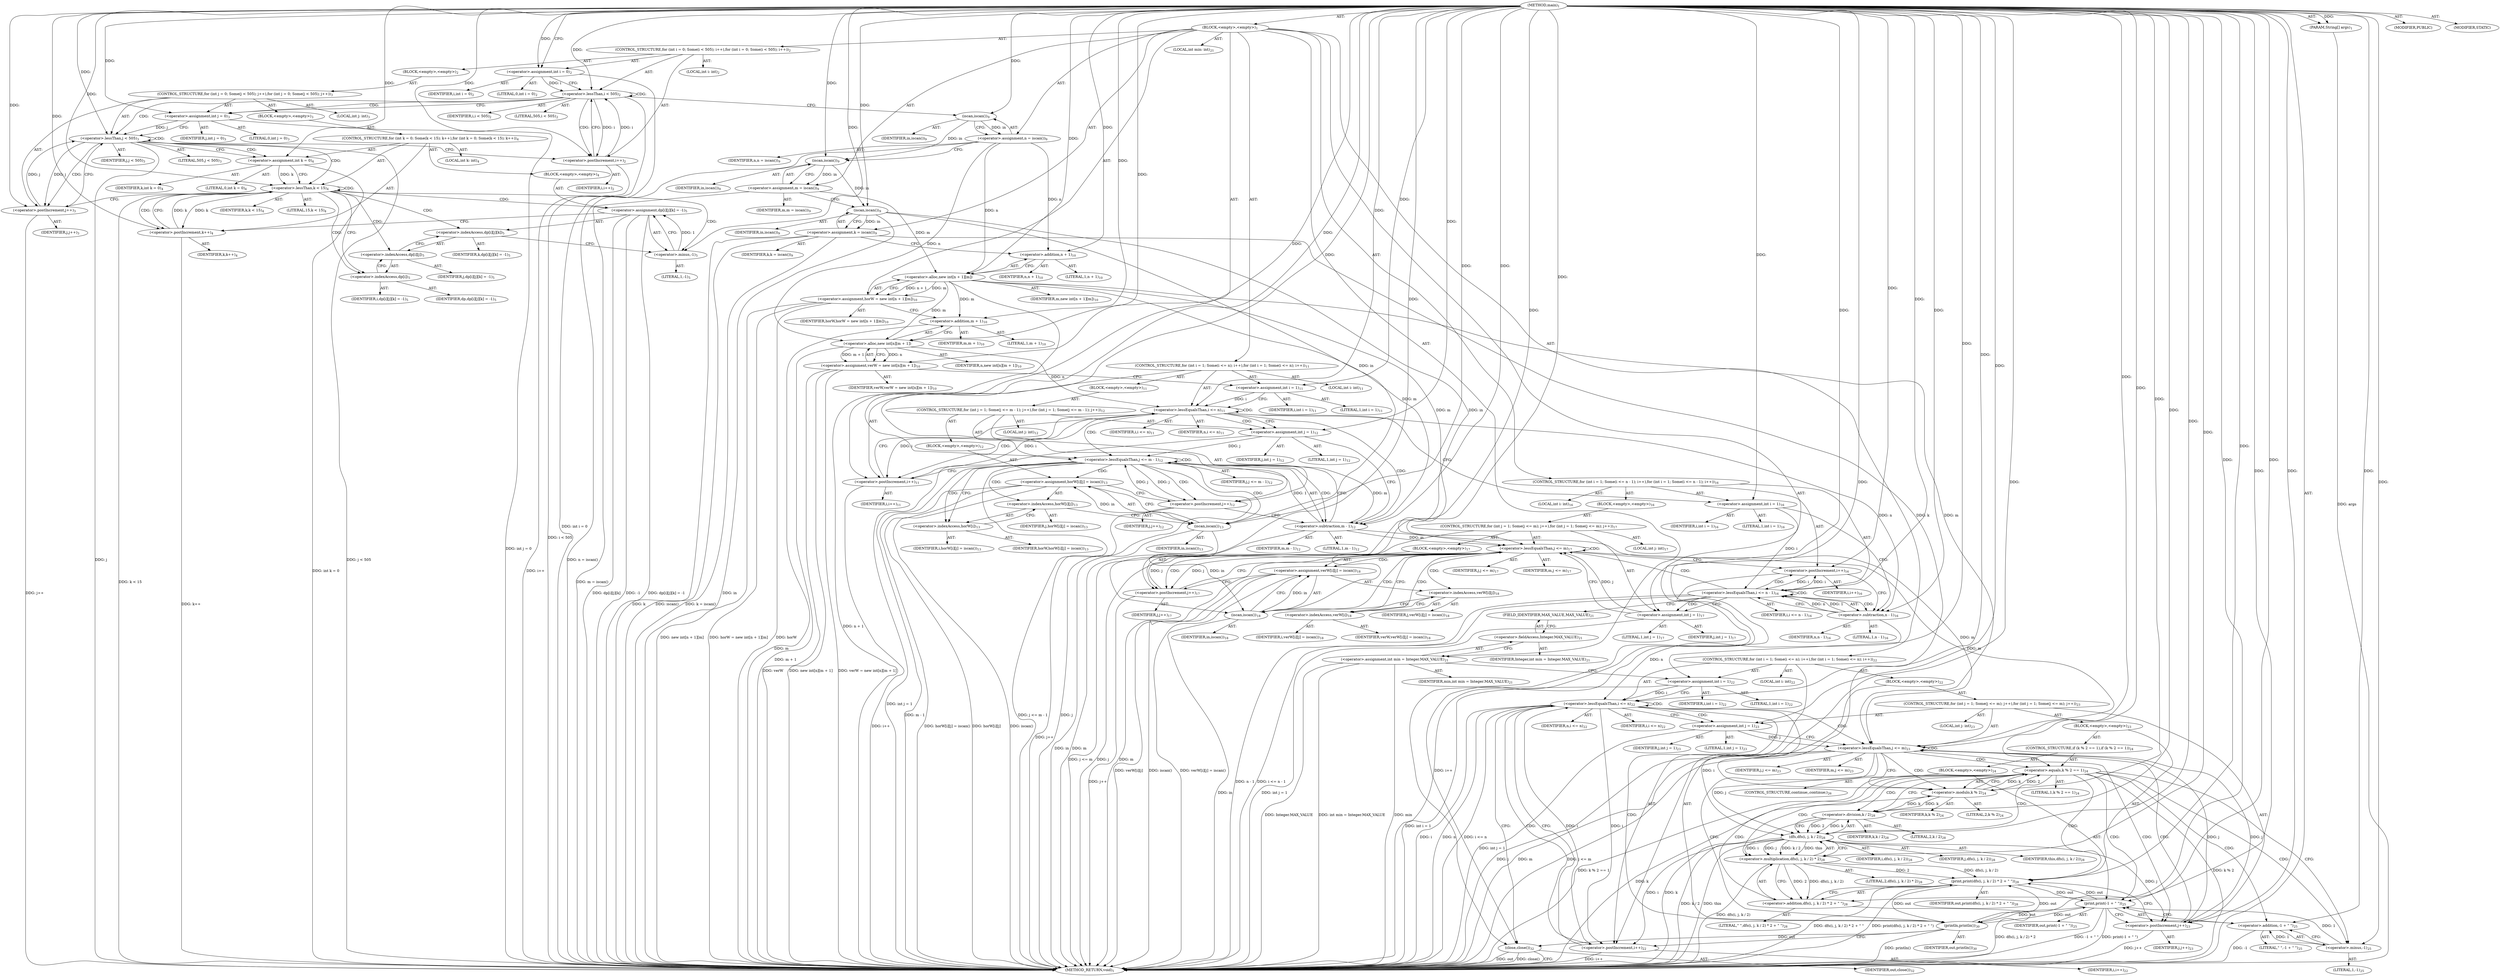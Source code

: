 digraph "main" {  
"17" [label = <(METHOD,main)<SUB>1</SUB>> ]
"18" [label = <(PARAM,String[] args)<SUB>1</SUB>> ]
"19" [label = <(BLOCK,&lt;empty&gt;,&lt;empty&gt;)<SUB>1</SUB>> ]
"20" [label = <(CONTROL_STRUCTURE,for (int i = 0; Some(i &lt; 505); i++),for (int i = 0; Some(i &lt; 505); i++))<SUB>2</SUB>> ]
"21" [label = <(LOCAL,int i: int)<SUB>2</SUB>> ]
"22" [label = <(&lt;operator&gt;.assignment,int i = 0)<SUB>2</SUB>> ]
"23" [label = <(IDENTIFIER,i,int i = 0)<SUB>2</SUB>> ]
"24" [label = <(LITERAL,0,int i = 0)<SUB>2</SUB>> ]
"25" [label = <(&lt;operator&gt;.lessThan,i &lt; 505)<SUB>2</SUB>> ]
"26" [label = <(IDENTIFIER,i,i &lt; 505)<SUB>2</SUB>> ]
"27" [label = <(LITERAL,505,i &lt; 505)<SUB>2</SUB>> ]
"28" [label = <(&lt;operator&gt;.postIncrement,i++)<SUB>2</SUB>> ]
"29" [label = <(IDENTIFIER,i,i++)<SUB>2</SUB>> ]
"30" [label = <(BLOCK,&lt;empty&gt;,&lt;empty&gt;)<SUB>2</SUB>> ]
"31" [label = <(CONTROL_STRUCTURE,for (int j = 0; Some(j &lt; 505); j++),for (int j = 0; Some(j &lt; 505); j++))<SUB>3</SUB>> ]
"32" [label = <(LOCAL,int j: int)<SUB>3</SUB>> ]
"33" [label = <(&lt;operator&gt;.assignment,int j = 0)<SUB>3</SUB>> ]
"34" [label = <(IDENTIFIER,j,int j = 0)<SUB>3</SUB>> ]
"35" [label = <(LITERAL,0,int j = 0)<SUB>3</SUB>> ]
"36" [label = <(&lt;operator&gt;.lessThan,j &lt; 505)<SUB>3</SUB>> ]
"37" [label = <(IDENTIFIER,j,j &lt; 505)<SUB>3</SUB>> ]
"38" [label = <(LITERAL,505,j &lt; 505)<SUB>3</SUB>> ]
"39" [label = <(&lt;operator&gt;.postIncrement,j++)<SUB>3</SUB>> ]
"40" [label = <(IDENTIFIER,j,j++)<SUB>3</SUB>> ]
"41" [label = <(BLOCK,&lt;empty&gt;,&lt;empty&gt;)<SUB>3</SUB>> ]
"42" [label = <(CONTROL_STRUCTURE,for (int k = 0; Some(k &lt; 15); k++),for (int k = 0; Some(k &lt; 15); k++))<SUB>4</SUB>> ]
"43" [label = <(LOCAL,int k: int)<SUB>4</SUB>> ]
"44" [label = <(&lt;operator&gt;.assignment,int k = 0)<SUB>4</SUB>> ]
"45" [label = <(IDENTIFIER,k,int k = 0)<SUB>4</SUB>> ]
"46" [label = <(LITERAL,0,int k = 0)<SUB>4</SUB>> ]
"47" [label = <(&lt;operator&gt;.lessThan,k &lt; 15)<SUB>4</SUB>> ]
"48" [label = <(IDENTIFIER,k,k &lt; 15)<SUB>4</SUB>> ]
"49" [label = <(LITERAL,15,k &lt; 15)<SUB>4</SUB>> ]
"50" [label = <(&lt;operator&gt;.postIncrement,k++)<SUB>4</SUB>> ]
"51" [label = <(IDENTIFIER,k,k++)<SUB>4</SUB>> ]
"52" [label = <(BLOCK,&lt;empty&gt;,&lt;empty&gt;)<SUB>4</SUB>> ]
"53" [label = <(&lt;operator&gt;.assignment,dp[i][j][k] = -1)<SUB>5</SUB>> ]
"54" [label = <(&lt;operator&gt;.indexAccess,dp[i][j][k])<SUB>5</SUB>> ]
"55" [label = <(&lt;operator&gt;.indexAccess,dp[i][j])<SUB>5</SUB>> ]
"56" [label = <(&lt;operator&gt;.indexAccess,dp[i])<SUB>5</SUB>> ]
"57" [label = <(IDENTIFIER,dp,dp[i][j][k] = -1)<SUB>5</SUB>> ]
"58" [label = <(IDENTIFIER,i,dp[i][j][k] = -1)<SUB>5</SUB>> ]
"59" [label = <(IDENTIFIER,j,dp[i][j][k] = -1)<SUB>5</SUB>> ]
"60" [label = <(IDENTIFIER,k,dp[i][j][k] = -1)<SUB>5</SUB>> ]
"61" [label = <(&lt;operator&gt;.minus,-1)<SUB>5</SUB>> ]
"62" [label = <(LITERAL,1,-1)<SUB>5</SUB>> ]
"63" [label = <(&lt;operator&gt;.assignment,n = iscan())<SUB>9</SUB>> ]
"64" [label = <(IDENTIFIER,n,n = iscan())<SUB>9</SUB>> ]
"65" [label = <(iscan,iscan())<SUB>9</SUB>> ]
"66" [label = <(IDENTIFIER,in,iscan())<SUB>9</SUB>> ]
"67" [label = <(&lt;operator&gt;.assignment,m = iscan())<SUB>9</SUB>> ]
"68" [label = <(IDENTIFIER,m,m = iscan())<SUB>9</SUB>> ]
"69" [label = <(iscan,iscan())<SUB>9</SUB>> ]
"70" [label = <(IDENTIFIER,in,iscan())<SUB>9</SUB>> ]
"71" [label = <(&lt;operator&gt;.assignment,k = iscan())<SUB>9</SUB>> ]
"72" [label = <(IDENTIFIER,k,k = iscan())<SUB>9</SUB>> ]
"73" [label = <(iscan,iscan())<SUB>9</SUB>> ]
"74" [label = <(IDENTIFIER,in,iscan())<SUB>9</SUB>> ]
"75" [label = <(&lt;operator&gt;.assignment,horW = new int[n + 1][m])<SUB>10</SUB>> ]
"76" [label = <(IDENTIFIER,horW,horW = new int[n + 1][m])<SUB>10</SUB>> ]
"77" [label = <(&lt;operator&gt;.alloc,new int[n + 1][m])> ]
"78" [label = <(&lt;operator&gt;.addition,n + 1)<SUB>10</SUB>> ]
"79" [label = <(IDENTIFIER,n,n + 1)<SUB>10</SUB>> ]
"80" [label = <(LITERAL,1,n + 1)<SUB>10</SUB>> ]
"81" [label = <(IDENTIFIER,m,new int[n + 1][m])<SUB>10</SUB>> ]
"82" [label = <(&lt;operator&gt;.assignment,verW = new int[n][m + 1])<SUB>10</SUB>> ]
"83" [label = <(IDENTIFIER,verW,verW = new int[n][m + 1])<SUB>10</SUB>> ]
"84" [label = <(&lt;operator&gt;.alloc,new int[n][m + 1])> ]
"85" [label = <(IDENTIFIER,n,new int[n][m + 1])<SUB>10</SUB>> ]
"86" [label = <(&lt;operator&gt;.addition,m + 1)<SUB>10</SUB>> ]
"87" [label = <(IDENTIFIER,m,m + 1)<SUB>10</SUB>> ]
"88" [label = <(LITERAL,1,m + 1)<SUB>10</SUB>> ]
"89" [label = <(CONTROL_STRUCTURE,for (int i = 1; Some(i &lt;= n); i++),for (int i = 1; Some(i &lt;= n); i++))<SUB>11</SUB>> ]
"90" [label = <(LOCAL,int i: int)<SUB>11</SUB>> ]
"91" [label = <(&lt;operator&gt;.assignment,int i = 1)<SUB>11</SUB>> ]
"92" [label = <(IDENTIFIER,i,int i = 1)<SUB>11</SUB>> ]
"93" [label = <(LITERAL,1,int i = 1)<SUB>11</SUB>> ]
"94" [label = <(&lt;operator&gt;.lessEqualsThan,i &lt;= n)<SUB>11</SUB>> ]
"95" [label = <(IDENTIFIER,i,i &lt;= n)<SUB>11</SUB>> ]
"96" [label = <(IDENTIFIER,n,i &lt;= n)<SUB>11</SUB>> ]
"97" [label = <(&lt;operator&gt;.postIncrement,i++)<SUB>11</SUB>> ]
"98" [label = <(IDENTIFIER,i,i++)<SUB>11</SUB>> ]
"99" [label = <(BLOCK,&lt;empty&gt;,&lt;empty&gt;)<SUB>11</SUB>> ]
"100" [label = <(CONTROL_STRUCTURE,for (int j = 1; Some(j &lt;= m - 1); j++),for (int j = 1; Some(j &lt;= m - 1); j++))<SUB>12</SUB>> ]
"101" [label = <(LOCAL,int j: int)<SUB>12</SUB>> ]
"102" [label = <(&lt;operator&gt;.assignment,int j = 1)<SUB>12</SUB>> ]
"103" [label = <(IDENTIFIER,j,int j = 1)<SUB>12</SUB>> ]
"104" [label = <(LITERAL,1,int j = 1)<SUB>12</SUB>> ]
"105" [label = <(&lt;operator&gt;.lessEqualsThan,j &lt;= m - 1)<SUB>12</SUB>> ]
"106" [label = <(IDENTIFIER,j,j &lt;= m - 1)<SUB>12</SUB>> ]
"107" [label = <(&lt;operator&gt;.subtraction,m - 1)<SUB>12</SUB>> ]
"108" [label = <(IDENTIFIER,m,m - 1)<SUB>12</SUB>> ]
"109" [label = <(LITERAL,1,m - 1)<SUB>12</SUB>> ]
"110" [label = <(&lt;operator&gt;.postIncrement,j++)<SUB>12</SUB>> ]
"111" [label = <(IDENTIFIER,j,j++)<SUB>12</SUB>> ]
"112" [label = <(BLOCK,&lt;empty&gt;,&lt;empty&gt;)<SUB>12</SUB>> ]
"113" [label = <(&lt;operator&gt;.assignment,horW[i][j] = iscan())<SUB>13</SUB>> ]
"114" [label = <(&lt;operator&gt;.indexAccess,horW[i][j])<SUB>13</SUB>> ]
"115" [label = <(&lt;operator&gt;.indexAccess,horW[i])<SUB>13</SUB>> ]
"116" [label = <(IDENTIFIER,horW,horW[i][j] = iscan())<SUB>13</SUB>> ]
"117" [label = <(IDENTIFIER,i,horW[i][j] = iscan())<SUB>13</SUB>> ]
"118" [label = <(IDENTIFIER,j,horW[i][j] = iscan())<SUB>13</SUB>> ]
"119" [label = <(iscan,iscan())<SUB>13</SUB>> ]
"120" [label = <(IDENTIFIER,in,iscan())<SUB>13</SUB>> ]
"121" [label = <(CONTROL_STRUCTURE,for (int i = 1; Some(i &lt;= n - 1); i++),for (int i = 1; Some(i &lt;= n - 1); i++))<SUB>16</SUB>> ]
"122" [label = <(LOCAL,int i: int)<SUB>16</SUB>> ]
"123" [label = <(&lt;operator&gt;.assignment,int i = 1)<SUB>16</SUB>> ]
"124" [label = <(IDENTIFIER,i,int i = 1)<SUB>16</SUB>> ]
"125" [label = <(LITERAL,1,int i = 1)<SUB>16</SUB>> ]
"126" [label = <(&lt;operator&gt;.lessEqualsThan,i &lt;= n - 1)<SUB>16</SUB>> ]
"127" [label = <(IDENTIFIER,i,i &lt;= n - 1)<SUB>16</SUB>> ]
"128" [label = <(&lt;operator&gt;.subtraction,n - 1)<SUB>16</SUB>> ]
"129" [label = <(IDENTIFIER,n,n - 1)<SUB>16</SUB>> ]
"130" [label = <(LITERAL,1,n - 1)<SUB>16</SUB>> ]
"131" [label = <(&lt;operator&gt;.postIncrement,i++)<SUB>16</SUB>> ]
"132" [label = <(IDENTIFIER,i,i++)<SUB>16</SUB>> ]
"133" [label = <(BLOCK,&lt;empty&gt;,&lt;empty&gt;)<SUB>16</SUB>> ]
"134" [label = <(CONTROL_STRUCTURE,for (int j = 1; Some(j &lt;= m); j++),for (int j = 1; Some(j &lt;= m); j++))<SUB>17</SUB>> ]
"135" [label = <(LOCAL,int j: int)<SUB>17</SUB>> ]
"136" [label = <(&lt;operator&gt;.assignment,int j = 1)<SUB>17</SUB>> ]
"137" [label = <(IDENTIFIER,j,int j = 1)<SUB>17</SUB>> ]
"138" [label = <(LITERAL,1,int j = 1)<SUB>17</SUB>> ]
"139" [label = <(&lt;operator&gt;.lessEqualsThan,j &lt;= m)<SUB>17</SUB>> ]
"140" [label = <(IDENTIFIER,j,j &lt;= m)<SUB>17</SUB>> ]
"141" [label = <(IDENTIFIER,m,j &lt;= m)<SUB>17</SUB>> ]
"142" [label = <(&lt;operator&gt;.postIncrement,j++)<SUB>17</SUB>> ]
"143" [label = <(IDENTIFIER,j,j++)<SUB>17</SUB>> ]
"144" [label = <(BLOCK,&lt;empty&gt;,&lt;empty&gt;)<SUB>17</SUB>> ]
"145" [label = <(&lt;operator&gt;.assignment,verW[i][j] = iscan())<SUB>18</SUB>> ]
"146" [label = <(&lt;operator&gt;.indexAccess,verW[i][j])<SUB>18</SUB>> ]
"147" [label = <(&lt;operator&gt;.indexAccess,verW[i])<SUB>18</SUB>> ]
"148" [label = <(IDENTIFIER,verW,verW[i][j] = iscan())<SUB>18</SUB>> ]
"149" [label = <(IDENTIFIER,i,verW[i][j] = iscan())<SUB>18</SUB>> ]
"150" [label = <(IDENTIFIER,j,verW[i][j] = iscan())<SUB>18</SUB>> ]
"151" [label = <(iscan,iscan())<SUB>18</SUB>> ]
"152" [label = <(IDENTIFIER,in,iscan())<SUB>18</SUB>> ]
"153" [label = <(LOCAL,int min: int)<SUB>21</SUB>> ]
"154" [label = <(&lt;operator&gt;.assignment,int min = Integer.MAX_VALUE)<SUB>21</SUB>> ]
"155" [label = <(IDENTIFIER,min,int min = Integer.MAX_VALUE)<SUB>21</SUB>> ]
"156" [label = <(&lt;operator&gt;.fieldAccess,Integer.MAX_VALUE)<SUB>21</SUB>> ]
"157" [label = <(IDENTIFIER,Integer,int min = Integer.MAX_VALUE)<SUB>21</SUB>> ]
"158" [label = <(FIELD_IDENTIFIER,MAX_VALUE,MAX_VALUE)<SUB>21</SUB>> ]
"159" [label = <(CONTROL_STRUCTURE,for (int i = 1; Some(i &lt;= n); i++),for (int i = 1; Some(i &lt;= n); i++))<SUB>22</SUB>> ]
"160" [label = <(LOCAL,int i: int)<SUB>22</SUB>> ]
"161" [label = <(&lt;operator&gt;.assignment,int i = 1)<SUB>22</SUB>> ]
"162" [label = <(IDENTIFIER,i,int i = 1)<SUB>22</SUB>> ]
"163" [label = <(LITERAL,1,int i = 1)<SUB>22</SUB>> ]
"164" [label = <(&lt;operator&gt;.lessEqualsThan,i &lt;= n)<SUB>22</SUB>> ]
"165" [label = <(IDENTIFIER,i,i &lt;= n)<SUB>22</SUB>> ]
"166" [label = <(IDENTIFIER,n,i &lt;= n)<SUB>22</SUB>> ]
"167" [label = <(&lt;operator&gt;.postIncrement,i++)<SUB>22</SUB>> ]
"168" [label = <(IDENTIFIER,i,i++)<SUB>22</SUB>> ]
"169" [label = <(BLOCK,&lt;empty&gt;,&lt;empty&gt;)<SUB>22</SUB>> ]
"170" [label = <(CONTROL_STRUCTURE,for (int j = 1; Some(j &lt;= m); j++),for (int j = 1; Some(j &lt;= m); j++))<SUB>23</SUB>> ]
"171" [label = <(LOCAL,int j: int)<SUB>23</SUB>> ]
"172" [label = <(&lt;operator&gt;.assignment,int j = 1)<SUB>23</SUB>> ]
"173" [label = <(IDENTIFIER,j,int j = 1)<SUB>23</SUB>> ]
"174" [label = <(LITERAL,1,int j = 1)<SUB>23</SUB>> ]
"175" [label = <(&lt;operator&gt;.lessEqualsThan,j &lt;= m)<SUB>23</SUB>> ]
"176" [label = <(IDENTIFIER,j,j &lt;= m)<SUB>23</SUB>> ]
"177" [label = <(IDENTIFIER,m,j &lt;= m)<SUB>23</SUB>> ]
"178" [label = <(&lt;operator&gt;.postIncrement,j++)<SUB>23</SUB>> ]
"179" [label = <(IDENTIFIER,j,j++)<SUB>23</SUB>> ]
"180" [label = <(BLOCK,&lt;empty&gt;,&lt;empty&gt;)<SUB>23</SUB>> ]
"181" [label = <(CONTROL_STRUCTURE,if (k % 2 == 1),if (k % 2 == 1))<SUB>24</SUB>> ]
"182" [label = <(&lt;operator&gt;.equals,k % 2 == 1)<SUB>24</SUB>> ]
"183" [label = <(&lt;operator&gt;.modulo,k % 2)<SUB>24</SUB>> ]
"184" [label = <(IDENTIFIER,k,k % 2)<SUB>24</SUB>> ]
"185" [label = <(LITERAL,2,k % 2)<SUB>24</SUB>> ]
"186" [label = <(LITERAL,1,k % 2 == 1)<SUB>24</SUB>> ]
"187" [label = <(BLOCK,&lt;empty&gt;,&lt;empty&gt;)<SUB>24</SUB>> ]
"188" [label = <(print,print(-1 + &quot; &quot;))<SUB>25</SUB>> ]
"189" [label = <(IDENTIFIER,out,print(-1 + &quot; &quot;))<SUB>25</SUB>> ]
"190" [label = <(&lt;operator&gt;.addition,-1 + &quot; &quot;)<SUB>25</SUB>> ]
"191" [label = <(&lt;operator&gt;.minus,-1)<SUB>25</SUB>> ]
"192" [label = <(LITERAL,1,-1)<SUB>25</SUB>> ]
"193" [label = <(LITERAL,&quot; &quot;,-1 + &quot; &quot;)<SUB>25</SUB>> ]
"194" [label = <(CONTROL_STRUCTURE,continue;,continue;)<SUB>26</SUB>> ]
"195" [label = <(print,print(dfs(i, j, k / 2) * 2 + &quot; &quot;))<SUB>28</SUB>> ]
"196" [label = <(IDENTIFIER,out,print(dfs(i, j, k / 2) * 2 + &quot; &quot;))<SUB>28</SUB>> ]
"197" [label = <(&lt;operator&gt;.addition,dfs(i, j, k / 2) * 2 + &quot; &quot;)<SUB>28</SUB>> ]
"198" [label = <(&lt;operator&gt;.multiplication,dfs(i, j, k / 2) * 2)<SUB>28</SUB>> ]
"199" [label = <(dfs,dfs(i, j, k / 2))<SUB>28</SUB>> ]
"200" [label = <(IDENTIFIER,this,dfs(i, j, k / 2))<SUB>28</SUB>> ]
"201" [label = <(IDENTIFIER,i,dfs(i, j, k / 2))<SUB>28</SUB>> ]
"202" [label = <(IDENTIFIER,j,dfs(i, j, k / 2))<SUB>28</SUB>> ]
"203" [label = <(&lt;operator&gt;.division,k / 2)<SUB>28</SUB>> ]
"204" [label = <(IDENTIFIER,k,k / 2)<SUB>28</SUB>> ]
"205" [label = <(LITERAL,2,k / 2)<SUB>28</SUB>> ]
"206" [label = <(LITERAL,2,dfs(i, j, k / 2) * 2)<SUB>28</SUB>> ]
"207" [label = <(LITERAL,&quot; &quot;,dfs(i, j, k / 2) * 2 + &quot; &quot;)<SUB>28</SUB>> ]
"208" [label = <(println,println())<SUB>30</SUB>> ]
"209" [label = <(IDENTIFIER,out,println())<SUB>30</SUB>> ]
"210" [label = <(close,close())<SUB>32</SUB>> ]
"211" [label = <(IDENTIFIER,out,close())<SUB>32</SUB>> ]
"212" [label = <(MODIFIER,PUBLIC)> ]
"213" [label = <(MODIFIER,STATIC)> ]
"214" [label = <(METHOD_RETURN,void)<SUB>1</SUB>> ]
  "17" -> "18"  [ label = "AST: "] 
  "17" -> "19"  [ label = "AST: "] 
  "17" -> "212"  [ label = "AST: "] 
  "17" -> "213"  [ label = "AST: "] 
  "17" -> "214"  [ label = "AST: "] 
  "19" -> "20"  [ label = "AST: "] 
  "19" -> "63"  [ label = "AST: "] 
  "19" -> "67"  [ label = "AST: "] 
  "19" -> "71"  [ label = "AST: "] 
  "19" -> "75"  [ label = "AST: "] 
  "19" -> "82"  [ label = "AST: "] 
  "19" -> "89"  [ label = "AST: "] 
  "19" -> "121"  [ label = "AST: "] 
  "19" -> "153"  [ label = "AST: "] 
  "19" -> "154"  [ label = "AST: "] 
  "19" -> "159"  [ label = "AST: "] 
  "19" -> "210"  [ label = "AST: "] 
  "20" -> "21"  [ label = "AST: "] 
  "20" -> "22"  [ label = "AST: "] 
  "20" -> "25"  [ label = "AST: "] 
  "20" -> "28"  [ label = "AST: "] 
  "20" -> "30"  [ label = "AST: "] 
  "22" -> "23"  [ label = "AST: "] 
  "22" -> "24"  [ label = "AST: "] 
  "25" -> "26"  [ label = "AST: "] 
  "25" -> "27"  [ label = "AST: "] 
  "28" -> "29"  [ label = "AST: "] 
  "30" -> "31"  [ label = "AST: "] 
  "31" -> "32"  [ label = "AST: "] 
  "31" -> "33"  [ label = "AST: "] 
  "31" -> "36"  [ label = "AST: "] 
  "31" -> "39"  [ label = "AST: "] 
  "31" -> "41"  [ label = "AST: "] 
  "33" -> "34"  [ label = "AST: "] 
  "33" -> "35"  [ label = "AST: "] 
  "36" -> "37"  [ label = "AST: "] 
  "36" -> "38"  [ label = "AST: "] 
  "39" -> "40"  [ label = "AST: "] 
  "41" -> "42"  [ label = "AST: "] 
  "42" -> "43"  [ label = "AST: "] 
  "42" -> "44"  [ label = "AST: "] 
  "42" -> "47"  [ label = "AST: "] 
  "42" -> "50"  [ label = "AST: "] 
  "42" -> "52"  [ label = "AST: "] 
  "44" -> "45"  [ label = "AST: "] 
  "44" -> "46"  [ label = "AST: "] 
  "47" -> "48"  [ label = "AST: "] 
  "47" -> "49"  [ label = "AST: "] 
  "50" -> "51"  [ label = "AST: "] 
  "52" -> "53"  [ label = "AST: "] 
  "53" -> "54"  [ label = "AST: "] 
  "53" -> "61"  [ label = "AST: "] 
  "54" -> "55"  [ label = "AST: "] 
  "54" -> "60"  [ label = "AST: "] 
  "55" -> "56"  [ label = "AST: "] 
  "55" -> "59"  [ label = "AST: "] 
  "56" -> "57"  [ label = "AST: "] 
  "56" -> "58"  [ label = "AST: "] 
  "61" -> "62"  [ label = "AST: "] 
  "63" -> "64"  [ label = "AST: "] 
  "63" -> "65"  [ label = "AST: "] 
  "65" -> "66"  [ label = "AST: "] 
  "67" -> "68"  [ label = "AST: "] 
  "67" -> "69"  [ label = "AST: "] 
  "69" -> "70"  [ label = "AST: "] 
  "71" -> "72"  [ label = "AST: "] 
  "71" -> "73"  [ label = "AST: "] 
  "73" -> "74"  [ label = "AST: "] 
  "75" -> "76"  [ label = "AST: "] 
  "75" -> "77"  [ label = "AST: "] 
  "77" -> "78"  [ label = "AST: "] 
  "77" -> "81"  [ label = "AST: "] 
  "78" -> "79"  [ label = "AST: "] 
  "78" -> "80"  [ label = "AST: "] 
  "82" -> "83"  [ label = "AST: "] 
  "82" -> "84"  [ label = "AST: "] 
  "84" -> "85"  [ label = "AST: "] 
  "84" -> "86"  [ label = "AST: "] 
  "86" -> "87"  [ label = "AST: "] 
  "86" -> "88"  [ label = "AST: "] 
  "89" -> "90"  [ label = "AST: "] 
  "89" -> "91"  [ label = "AST: "] 
  "89" -> "94"  [ label = "AST: "] 
  "89" -> "97"  [ label = "AST: "] 
  "89" -> "99"  [ label = "AST: "] 
  "91" -> "92"  [ label = "AST: "] 
  "91" -> "93"  [ label = "AST: "] 
  "94" -> "95"  [ label = "AST: "] 
  "94" -> "96"  [ label = "AST: "] 
  "97" -> "98"  [ label = "AST: "] 
  "99" -> "100"  [ label = "AST: "] 
  "100" -> "101"  [ label = "AST: "] 
  "100" -> "102"  [ label = "AST: "] 
  "100" -> "105"  [ label = "AST: "] 
  "100" -> "110"  [ label = "AST: "] 
  "100" -> "112"  [ label = "AST: "] 
  "102" -> "103"  [ label = "AST: "] 
  "102" -> "104"  [ label = "AST: "] 
  "105" -> "106"  [ label = "AST: "] 
  "105" -> "107"  [ label = "AST: "] 
  "107" -> "108"  [ label = "AST: "] 
  "107" -> "109"  [ label = "AST: "] 
  "110" -> "111"  [ label = "AST: "] 
  "112" -> "113"  [ label = "AST: "] 
  "113" -> "114"  [ label = "AST: "] 
  "113" -> "119"  [ label = "AST: "] 
  "114" -> "115"  [ label = "AST: "] 
  "114" -> "118"  [ label = "AST: "] 
  "115" -> "116"  [ label = "AST: "] 
  "115" -> "117"  [ label = "AST: "] 
  "119" -> "120"  [ label = "AST: "] 
  "121" -> "122"  [ label = "AST: "] 
  "121" -> "123"  [ label = "AST: "] 
  "121" -> "126"  [ label = "AST: "] 
  "121" -> "131"  [ label = "AST: "] 
  "121" -> "133"  [ label = "AST: "] 
  "123" -> "124"  [ label = "AST: "] 
  "123" -> "125"  [ label = "AST: "] 
  "126" -> "127"  [ label = "AST: "] 
  "126" -> "128"  [ label = "AST: "] 
  "128" -> "129"  [ label = "AST: "] 
  "128" -> "130"  [ label = "AST: "] 
  "131" -> "132"  [ label = "AST: "] 
  "133" -> "134"  [ label = "AST: "] 
  "134" -> "135"  [ label = "AST: "] 
  "134" -> "136"  [ label = "AST: "] 
  "134" -> "139"  [ label = "AST: "] 
  "134" -> "142"  [ label = "AST: "] 
  "134" -> "144"  [ label = "AST: "] 
  "136" -> "137"  [ label = "AST: "] 
  "136" -> "138"  [ label = "AST: "] 
  "139" -> "140"  [ label = "AST: "] 
  "139" -> "141"  [ label = "AST: "] 
  "142" -> "143"  [ label = "AST: "] 
  "144" -> "145"  [ label = "AST: "] 
  "145" -> "146"  [ label = "AST: "] 
  "145" -> "151"  [ label = "AST: "] 
  "146" -> "147"  [ label = "AST: "] 
  "146" -> "150"  [ label = "AST: "] 
  "147" -> "148"  [ label = "AST: "] 
  "147" -> "149"  [ label = "AST: "] 
  "151" -> "152"  [ label = "AST: "] 
  "154" -> "155"  [ label = "AST: "] 
  "154" -> "156"  [ label = "AST: "] 
  "156" -> "157"  [ label = "AST: "] 
  "156" -> "158"  [ label = "AST: "] 
  "159" -> "160"  [ label = "AST: "] 
  "159" -> "161"  [ label = "AST: "] 
  "159" -> "164"  [ label = "AST: "] 
  "159" -> "167"  [ label = "AST: "] 
  "159" -> "169"  [ label = "AST: "] 
  "161" -> "162"  [ label = "AST: "] 
  "161" -> "163"  [ label = "AST: "] 
  "164" -> "165"  [ label = "AST: "] 
  "164" -> "166"  [ label = "AST: "] 
  "167" -> "168"  [ label = "AST: "] 
  "169" -> "170"  [ label = "AST: "] 
  "169" -> "208"  [ label = "AST: "] 
  "170" -> "171"  [ label = "AST: "] 
  "170" -> "172"  [ label = "AST: "] 
  "170" -> "175"  [ label = "AST: "] 
  "170" -> "178"  [ label = "AST: "] 
  "170" -> "180"  [ label = "AST: "] 
  "172" -> "173"  [ label = "AST: "] 
  "172" -> "174"  [ label = "AST: "] 
  "175" -> "176"  [ label = "AST: "] 
  "175" -> "177"  [ label = "AST: "] 
  "178" -> "179"  [ label = "AST: "] 
  "180" -> "181"  [ label = "AST: "] 
  "180" -> "195"  [ label = "AST: "] 
  "181" -> "182"  [ label = "AST: "] 
  "181" -> "187"  [ label = "AST: "] 
  "182" -> "183"  [ label = "AST: "] 
  "182" -> "186"  [ label = "AST: "] 
  "183" -> "184"  [ label = "AST: "] 
  "183" -> "185"  [ label = "AST: "] 
  "187" -> "188"  [ label = "AST: "] 
  "187" -> "194"  [ label = "AST: "] 
  "188" -> "189"  [ label = "AST: "] 
  "188" -> "190"  [ label = "AST: "] 
  "190" -> "191"  [ label = "AST: "] 
  "190" -> "193"  [ label = "AST: "] 
  "191" -> "192"  [ label = "AST: "] 
  "195" -> "196"  [ label = "AST: "] 
  "195" -> "197"  [ label = "AST: "] 
  "197" -> "198"  [ label = "AST: "] 
  "197" -> "207"  [ label = "AST: "] 
  "198" -> "199"  [ label = "AST: "] 
  "198" -> "206"  [ label = "AST: "] 
  "199" -> "200"  [ label = "AST: "] 
  "199" -> "201"  [ label = "AST: "] 
  "199" -> "202"  [ label = "AST: "] 
  "199" -> "203"  [ label = "AST: "] 
  "203" -> "204"  [ label = "AST: "] 
  "203" -> "205"  [ label = "AST: "] 
  "208" -> "209"  [ label = "AST: "] 
  "210" -> "211"  [ label = "AST: "] 
  "63" -> "69"  [ label = "CFG: "] 
  "67" -> "73"  [ label = "CFG: "] 
  "71" -> "78"  [ label = "CFG: "] 
  "75" -> "86"  [ label = "CFG: "] 
  "82" -> "91"  [ label = "CFG: "] 
  "154" -> "161"  [ label = "CFG: "] 
  "210" -> "214"  [ label = "CFG: "] 
  "22" -> "25"  [ label = "CFG: "] 
  "25" -> "33"  [ label = "CFG: "] 
  "25" -> "65"  [ label = "CFG: "] 
  "28" -> "25"  [ label = "CFG: "] 
  "65" -> "63"  [ label = "CFG: "] 
  "69" -> "67"  [ label = "CFG: "] 
  "73" -> "71"  [ label = "CFG: "] 
  "77" -> "75"  [ label = "CFG: "] 
  "84" -> "82"  [ label = "CFG: "] 
  "91" -> "94"  [ label = "CFG: "] 
  "94" -> "102"  [ label = "CFG: "] 
  "94" -> "123"  [ label = "CFG: "] 
  "97" -> "94"  [ label = "CFG: "] 
  "123" -> "128"  [ label = "CFG: "] 
  "126" -> "136"  [ label = "CFG: "] 
  "126" -> "158"  [ label = "CFG: "] 
  "131" -> "128"  [ label = "CFG: "] 
  "156" -> "154"  [ label = "CFG: "] 
  "161" -> "164"  [ label = "CFG: "] 
  "164" -> "172"  [ label = "CFG: "] 
  "164" -> "210"  [ label = "CFG: "] 
  "167" -> "164"  [ label = "CFG: "] 
  "78" -> "77"  [ label = "CFG: "] 
  "86" -> "84"  [ label = "CFG: "] 
  "128" -> "126"  [ label = "CFG: "] 
  "158" -> "156"  [ label = "CFG: "] 
  "208" -> "167"  [ label = "CFG: "] 
  "33" -> "36"  [ label = "CFG: "] 
  "36" -> "44"  [ label = "CFG: "] 
  "36" -> "28"  [ label = "CFG: "] 
  "39" -> "36"  [ label = "CFG: "] 
  "102" -> "107"  [ label = "CFG: "] 
  "105" -> "115"  [ label = "CFG: "] 
  "105" -> "97"  [ label = "CFG: "] 
  "110" -> "107"  [ label = "CFG: "] 
  "136" -> "139"  [ label = "CFG: "] 
  "139" -> "147"  [ label = "CFG: "] 
  "139" -> "131"  [ label = "CFG: "] 
  "142" -> "139"  [ label = "CFG: "] 
  "172" -> "175"  [ label = "CFG: "] 
  "175" -> "183"  [ label = "CFG: "] 
  "175" -> "208"  [ label = "CFG: "] 
  "178" -> "175"  [ label = "CFG: "] 
  "107" -> "105"  [ label = "CFG: "] 
  "113" -> "110"  [ label = "CFG: "] 
  "145" -> "142"  [ label = "CFG: "] 
  "195" -> "178"  [ label = "CFG: "] 
  "44" -> "47"  [ label = "CFG: "] 
  "47" -> "56"  [ label = "CFG: "] 
  "47" -> "39"  [ label = "CFG: "] 
  "50" -> "47"  [ label = "CFG: "] 
  "114" -> "119"  [ label = "CFG: "] 
  "119" -> "113"  [ label = "CFG: "] 
  "146" -> "151"  [ label = "CFG: "] 
  "151" -> "145"  [ label = "CFG: "] 
  "182" -> "191"  [ label = "CFG: "] 
  "182" -> "203"  [ label = "CFG: "] 
  "197" -> "195"  [ label = "CFG: "] 
  "53" -> "50"  [ label = "CFG: "] 
  "115" -> "114"  [ label = "CFG: "] 
  "147" -> "146"  [ label = "CFG: "] 
  "183" -> "182"  [ label = "CFG: "] 
  "188" -> "178"  [ label = "CFG: "] 
  "198" -> "197"  [ label = "CFG: "] 
  "54" -> "61"  [ label = "CFG: "] 
  "61" -> "53"  [ label = "CFG: "] 
  "190" -> "188"  [ label = "CFG: "] 
  "199" -> "198"  [ label = "CFG: "] 
  "55" -> "54"  [ label = "CFG: "] 
  "191" -> "190"  [ label = "CFG: "] 
  "203" -> "199"  [ label = "CFG: "] 
  "56" -> "55"  [ label = "CFG: "] 
  "17" -> "22"  [ label = "CFG: "] 
  "18" -> "214"  [ label = "DDG: args"] 
  "22" -> "214"  [ label = "DDG: int i = 0"] 
  "25" -> "214"  [ label = "DDG: i &lt; 505"] 
  "63" -> "214"  [ label = "DDG: n = iscan()"] 
  "67" -> "214"  [ label = "DDG: m = iscan()"] 
  "71" -> "214"  [ label = "DDG: k"] 
  "73" -> "214"  [ label = "DDG: in"] 
  "71" -> "214"  [ label = "DDG: iscan()"] 
  "71" -> "214"  [ label = "DDG: k = iscan()"] 
  "75" -> "214"  [ label = "DDG: horW"] 
  "77" -> "214"  [ label = "DDG: n + 1"] 
  "75" -> "214"  [ label = "DDG: new int[n + 1][m]"] 
  "75" -> "214"  [ label = "DDG: horW = new int[n + 1][m]"] 
  "82" -> "214"  [ label = "DDG: verW"] 
  "86" -> "214"  [ label = "DDG: m"] 
  "84" -> "214"  [ label = "DDG: m + 1"] 
  "82" -> "214"  [ label = "DDG: new int[n][m + 1]"] 
  "82" -> "214"  [ label = "DDG: verW = new int[n][m + 1]"] 
  "126" -> "214"  [ label = "DDG: n - 1"] 
  "126" -> "214"  [ label = "DDG: i &lt;= n - 1"] 
  "154" -> "214"  [ label = "DDG: min"] 
  "154" -> "214"  [ label = "DDG: Integer.MAX_VALUE"] 
  "154" -> "214"  [ label = "DDG: int min = Integer.MAX_VALUE"] 
  "161" -> "214"  [ label = "DDG: int i = 1"] 
  "164" -> "214"  [ label = "DDG: i"] 
  "164" -> "214"  [ label = "DDG: n"] 
  "164" -> "214"  [ label = "DDG: i &lt;= n"] 
  "210" -> "214"  [ label = "DDG: out"] 
  "210" -> "214"  [ label = "DDG: close()"] 
  "172" -> "214"  [ label = "DDG: int j = 1"] 
  "175" -> "214"  [ label = "DDG: j"] 
  "175" -> "214"  [ label = "DDG: m"] 
  "175" -> "214"  [ label = "DDG: j &lt;= m"] 
  "208" -> "214"  [ label = "DDG: println()"] 
  "167" -> "214"  [ label = "DDG: i++"] 
  "183" -> "214"  [ label = "DDG: k"] 
  "182" -> "214"  [ label = "DDG: k % 2"] 
  "182" -> "214"  [ label = "DDG: k % 2 == 1"] 
  "203" -> "214"  [ label = "DDG: k"] 
  "199" -> "214"  [ label = "DDG: k / 2"] 
  "198" -> "214"  [ label = "DDG: dfs(i, j, k / 2)"] 
  "197" -> "214"  [ label = "DDG: dfs(i, j, k / 2) * 2"] 
  "195" -> "214"  [ label = "DDG: dfs(i, j, k / 2) * 2 + &quot; &quot;"] 
  "195" -> "214"  [ label = "DDG: print(dfs(i, j, k / 2) * 2 + &quot; &quot;)"] 
  "190" -> "214"  [ label = "DDG: -1"] 
  "188" -> "214"  [ label = "DDG: -1 + &quot; &quot;"] 
  "188" -> "214"  [ label = "DDG: print(-1 + &quot; &quot;)"] 
  "178" -> "214"  [ label = "DDG: j++"] 
  "136" -> "214"  [ label = "DDG: int j = 1"] 
  "139" -> "214"  [ label = "DDG: j"] 
  "139" -> "214"  [ label = "DDG: m"] 
  "139" -> "214"  [ label = "DDG: j &lt;= m"] 
  "131" -> "214"  [ label = "DDG: i++"] 
  "145" -> "214"  [ label = "DDG: verW[i][j]"] 
  "151" -> "214"  [ label = "DDG: in"] 
  "145" -> "214"  [ label = "DDG: iscan()"] 
  "145" -> "214"  [ label = "DDG: verW[i][j] = iscan()"] 
  "142" -> "214"  [ label = "DDG: j++"] 
  "102" -> "214"  [ label = "DDG: int j = 1"] 
  "105" -> "214"  [ label = "DDG: j"] 
  "107" -> "214"  [ label = "DDG: m"] 
  "105" -> "214"  [ label = "DDG: m - 1"] 
  "105" -> "214"  [ label = "DDG: j &lt;= m - 1"] 
  "97" -> "214"  [ label = "DDG: i++"] 
  "113" -> "214"  [ label = "DDG: horW[i][j]"] 
  "119" -> "214"  [ label = "DDG: in"] 
  "113" -> "214"  [ label = "DDG: iscan()"] 
  "113" -> "214"  [ label = "DDG: horW[i][j] = iscan()"] 
  "110" -> "214"  [ label = "DDG: j++"] 
  "33" -> "214"  [ label = "DDG: int j = 0"] 
  "36" -> "214"  [ label = "DDG: j"] 
  "36" -> "214"  [ label = "DDG: j &lt; 505"] 
  "28" -> "214"  [ label = "DDG: i++"] 
  "44" -> "214"  [ label = "DDG: int k = 0"] 
  "47" -> "214"  [ label = "DDG: k &lt; 15"] 
  "39" -> "214"  [ label = "DDG: j++"] 
  "53" -> "214"  [ label = "DDG: dp[i][j][k]"] 
  "53" -> "214"  [ label = "DDG: -1"] 
  "53" -> "214"  [ label = "DDG: dp[i][j][k] = -1"] 
  "50" -> "214"  [ label = "DDG: k++"] 
  "199" -> "214"  [ label = "DDG: this"] 
  "17" -> "18"  [ label = "DDG: "] 
  "65" -> "63"  [ label = "DDG: in"] 
  "69" -> "67"  [ label = "DDG: in"] 
  "73" -> "71"  [ label = "DDG: in"] 
  "77" -> "75"  [ label = "DDG: n + 1"] 
  "77" -> "75"  [ label = "DDG: m"] 
  "84" -> "82"  [ label = "DDG: n"] 
  "84" -> "82"  [ label = "DDG: m + 1"] 
  "17" -> "22"  [ label = "DDG: "] 
  "17" -> "91"  [ label = "DDG: "] 
  "17" -> "123"  [ label = "DDG: "] 
  "17" -> "161"  [ label = "DDG: "] 
  "208" -> "210"  [ label = "DDG: out"] 
  "17" -> "210"  [ label = "DDG: "] 
  "22" -> "25"  [ label = "DDG: i"] 
  "28" -> "25"  [ label = "DDG: i"] 
  "17" -> "25"  [ label = "DDG: "] 
  "25" -> "28"  [ label = "DDG: i"] 
  "17" -> "28"  [ label = "DDG: "] 
  "17" -> "65"  [ label = "DDG: "] 
  "65" -> "69"  [ label = "DDG: in"] 
  "17" -> "69"  [ label = "DDG: "] 
  "69" -> "73"  [ label = "DDG: in"] 
  "17" -> "73"  [ label = "DDG: "] 
  "63" -> "77"  [ label = "DDG: n"] 
  "17" -> "77"  [ label = "DDG: "] 
  "67" -> "77"  [ label = "DDG: m"] 
  "17" -> "84"  [ label = "DDG: "] 
  "63" -> "84"  [ label = "DDG: n"] 
  "77" -> "84"  [ label = "DDG: m"] 
  "91" -> "94"  [ label = "DDG: i"] 
  "97" -> "94"  [ label = "DDG: i"] 
  "17" -> "94"  [ label = "DDG: "] 
  "84" -> "94"  [ label = "DDG: n"] 
  "94" -> "97"  [ label = "DDG: i"] 
  "17" -> "97"  [ label = "DDG: "] 
  "123" -> "126"  [ label = "DDG: i"] 
  "131" -> "126"  [ label = "DDG: i"] 
  "17" -> "126"  [ label = "DDG: "] 
  "128" -> "126"  [ label = "DDG: n"] 
  "128" -> "126"  [ label = "DDG: 1"] 
  "126" -> "131"  [ label = "DDG: i"] 
  "17" -> "131"  [ label = "DDG: "] 
  "161" -> "164"  [ label = "DDG: i"] 
  "167" -> "164"  [ label = "DDG: i"] 
  "17" -> "164"  [ label = "DDG: "] 
  "128" -> "164"  [ label = "DDG: n"] 
  "164" -> "167"  [ label = "DDG: i"] 
  "199" -> "167"  [ label = "DDG: i"] 
  "17" -> "167"  [ label = "DDG: "] 
  "17" -> "33"  [ label = "DDG: "] 
  "63" -> "78"  [ label = "DDG: n"] 
  "17" -> "78"  [ label = "DDG: "] 
  "77" -> "86"  [ label = "DDG: m"] 
  "17" -> "86"  [ label = "DDG: "] 
  "17" -> "102"  [ label = "DDG: "] 
  "94" -> "128"  [ label = "DDG: n"] 
  "17" -> "128"  [ label = "DDG: "] 
  "17" -> "136"  [ label = "DDG: "] 
  "17" -> "172"  [ label = "DDG: "] 
  "195" -> "208"  [ label = "DDG: out"] 
  "188" -> "208"  [ label = "DDG: out"] 
  "17" -> "208"  [ label = "DDG: "] 
  "33" -> "36"  [ label = "DDG: j"] 
  "39" -> "36"  [ label = "DDG: j"] 
  "17" -> "36"  [ label = "DDG: "] 
  "36" -> "39"  [ label = "DDG: j"] 
  "17" -> "39"  [ label = "DDG: "] 
  "102" -> "105"  [ label = "DDG: j"] 
  "110" -> "105"  [ label = "DDG: j"] 
  "17" -> "105"  [ label = "DDG: "] 
  "107" -> "105"  [ label = "DDG: m"] 
  "107" -> "105"  [ label = "DDG: 1"] 
  "105" -> "110"  [ label = "DDG: j"] 
  "17" -> "110"  [ label = "DDG: "] 
  "119" -> "113"  [ label = "DDG: in"] 
  "136" -> "139"  [ label = "DDG: j"] 
  "142" -> "139"  [ label = "DDG: j"] 
  "17" -> "139"  [ label = "DDG: "] 
  "107" -> "139"  [ label = "DDG: m"] 
  "77" -> "139"  [ label = "DDG: m"] 
  "139" -> "142"  [ label = "DDG: j"] 
  "17" -> "142"  [ label = "DDG: "] 
  "151" -> "145"  [ label = "DDG: in"] 
  "172" -> "175"  [ label = "DDG: j"] 
  "178" -> "175"  [ label = "DDG: j"] 
  "17" -> "175"  [ label = "DDG: "] 
  "139" -> "175"  [ label = "DDG: m"] 
  "107" -> "175"  [ label = "DDG: m"] 
  "77" -> "175"  [ label = "DDG: m"] 
  "175" -> "178"  [ label = "DDG: j"] 
  "199" -> "178"  [ label = "DDG: j"] 
  "17" -> "178"  [ label = "DDG: "] 
  "17" -> "44"  [ label = "DDG: "] 
  "17" -> "107"  [ label = "DDG: "] 
  "77" -> "107"  [ label = "DDG: m"] 
  "208" -> "195"  [ label = "DDG: out"] 
  "188" -> "195"  [ label = "DDG: out"] 
  "17" -> "195"  [ label = "DDG: "] 
  "198" -> "195"  [ label = "DDG: dfs(i, j, k / 2)"] 
  "198" -> "195"  [ label = "DDG: 2"] 
  "44" -> "47"  [ label = "DDG: k"] 
  "50" -> "47"  [ label = "DDG: k"] 
  "17" -> "47"  [ label = "DDG: "] 
  "47" -> "50"  [ label = "DDG: k"] 
  "17" -> "50"  [ label = "DDG: "] 
  "61" -> "53"  [ label = "DDG: 1"] 
  "73" -> "119"  [ label = "DDG: in"] 
  "17" -> "119"  [ label = "DDG: "] 
  "73" -> "151"  [ label = "DDG: in"] 
  "119" -> "151"  [ label = "DDG: in"] 
  "17" -> "151"  [ label = "DDG: "] 
  "183" -> "182"  [ label = "DDG: k"] 
  "183" -> "182"  [ label = "DDG: 2"] 
  "17" -> "182"  [ label = "DDG: "] 
  "198" -> "197"  [ label = "DDG: dfs(i, j, k / 2)"] 
  "198" -> "197"  [ label = "DDG: 2"] 
  "17" -> "197"  [ label = "DDG: "] 
  "71" -> "183"  [ label = "DDG: k"] 
  "203" -> "183"  [ label = "DDG: k"] 
  "17" -> "183"  [ label = "DDG: "] 
  "208" -> "188"  [ label = "DDG: out"] 
  "195" -> "188"  [ label = "DDG: out"] 
  "17" -> "188"  [ label = "DDG: "] 
  "191" -> "188"  [ label = "DDG: 1"] 
  "199" -> "198"  [ label = "DDG: this"] 
  "199" -> "198"  [ label = "DDG: i"] 
  "199" -> "198"  [ label = "DDG: j"] 
  "199" -> "198"  [ label = "DDG: k / 2"] 
  "17" -> "198"  [ label = "DDG: "] 
  "17" -> "61"  [ label = "DDG: "] 
  "191" -> "190"  [ label = "DDG: 1"] 
  "17" -> "190"  [ label = "DDG: "] 
  "17" -> "199"  [ label = "DDG: "] 
  "164" -> "199"  [ label = "DDG: i"] 
  "175" -> "199"  [ label = "DDG: j"] 
  "203" -> "199"  [ label = "DDG: k"] 
  "203" -> "199"  [ label = "DDG: 2"] 
  "17" -> "191"  [ label = "DDG: "] 
  "183" -> "203"  [ label = "DDG: k"] 
  "17" -> "203"  [ label = "DDG: "] 
  "25" -> "25"  [ label = "CDG: "] 
  "25" -> "33"  [ label = "CDG: "] 
  "25" -> "36"  [ label = "CDG: "] 
  "25" -> "28"  [ label = "CDG: "] 
  "94" -> "107"  [ label = "CDG: "] 
  "94" -> "94"  [ label = "CDG: "] 
  "94" -> "102"  [ label = "CDG: "] 
  "94" -> "97"  [ label = "CDG: "] 
  "94" -> "105"  [ label = "CDG: "] 
  "126" -> "136"  [ label = "CDG: "] 
  "126" -> "128"  [ label = "CDG: "] 
  "126" -> "131"  [ label = "CDG: "] 
  "126" -> "139"  [ label = "CDG: "] 
  "126" -> "126"  [ label = "CDG: "] 
  "164" -> "167"  [ label = "CDG: "] 
  "164" -> "208"  [ label = "CDG: "] 
  "164" -> "164"  [ label = "CDG: "] 
  "164" -> "175"  [ label = "CDG: "] 
  "164" -> "172"  [ label = "CDG: "] 
  "36" -> "44"  [ label = "CDG: "] 
  "36" -> "36"  [ label = "CDG: "] 
  "36" -> "47"  [ label = "CDG: "] 
  "36" -> "39"  [ label = "CDG: "] 
  "105" -> "107"  [ label = "CDG: "] 
  "105" -> "115"  [ label = "CDG: "] 
  "105" -> "113"  [ label = "CDG: "] 
  "105" -> "114"  [ label = "CDG: "] 
  "105" -> "119"  [ label = "CDG: "] 
  "105" -> "105"  [ label = "CDG: "] 
  "105" -> "110"  [ label = "CDG: "] 
  "139" -> "145"  [ label = "CDG: "] 
  "139" -> "146"  [ label = "CDG: "] 
  "139" -> "151"  [ label = "CDG: "] 
  "139" -> "139"  [ label = "CDG: "] 
  "139" -> "142"  [ label = "CDG: "] 
  "139" -> "147"  [ label = "CDG: "] 
  "175" -> "178"  [ label = "CDG: "] 
  "175" -> "182"  [ label = "CDG: "] 
  "175" -> "183"  [ label = "CDG: "] 
  "175" -> "175"  [ label = "CDG: "] 
  "47" -> "56"  [ label = "CDG: "] 
  "47" -> "50"  [ label = "CDG: "] 
  "47" -> "54"  [ label = "CDG: "] 
  "47" -> "61"  [ label = "CDG: "] 
  "47" -> "47"  [ label = "CDG: "] 
  "47" -> "53"  [ label = "CDG: "] 
  "47" -> "55"  [ label = "CDG: "] 
  "182" -> "188"  [ label = "CDG: "] 
  "182" -> "197"  [ label = "CDG: "] 
  "182" -> "198"  [ label = "CDG: "] 
  "182" -> "191"  [ label = "CDG: "] 
  "182" -> "195"  [ label = "CDG: "] 
  "182" -> "190"  [ label = "CDG: "] 
  "182" -> "199"  [ label = "CDG: "] 
  "182" -> "203"  [ label = "CDG: "] 
}

